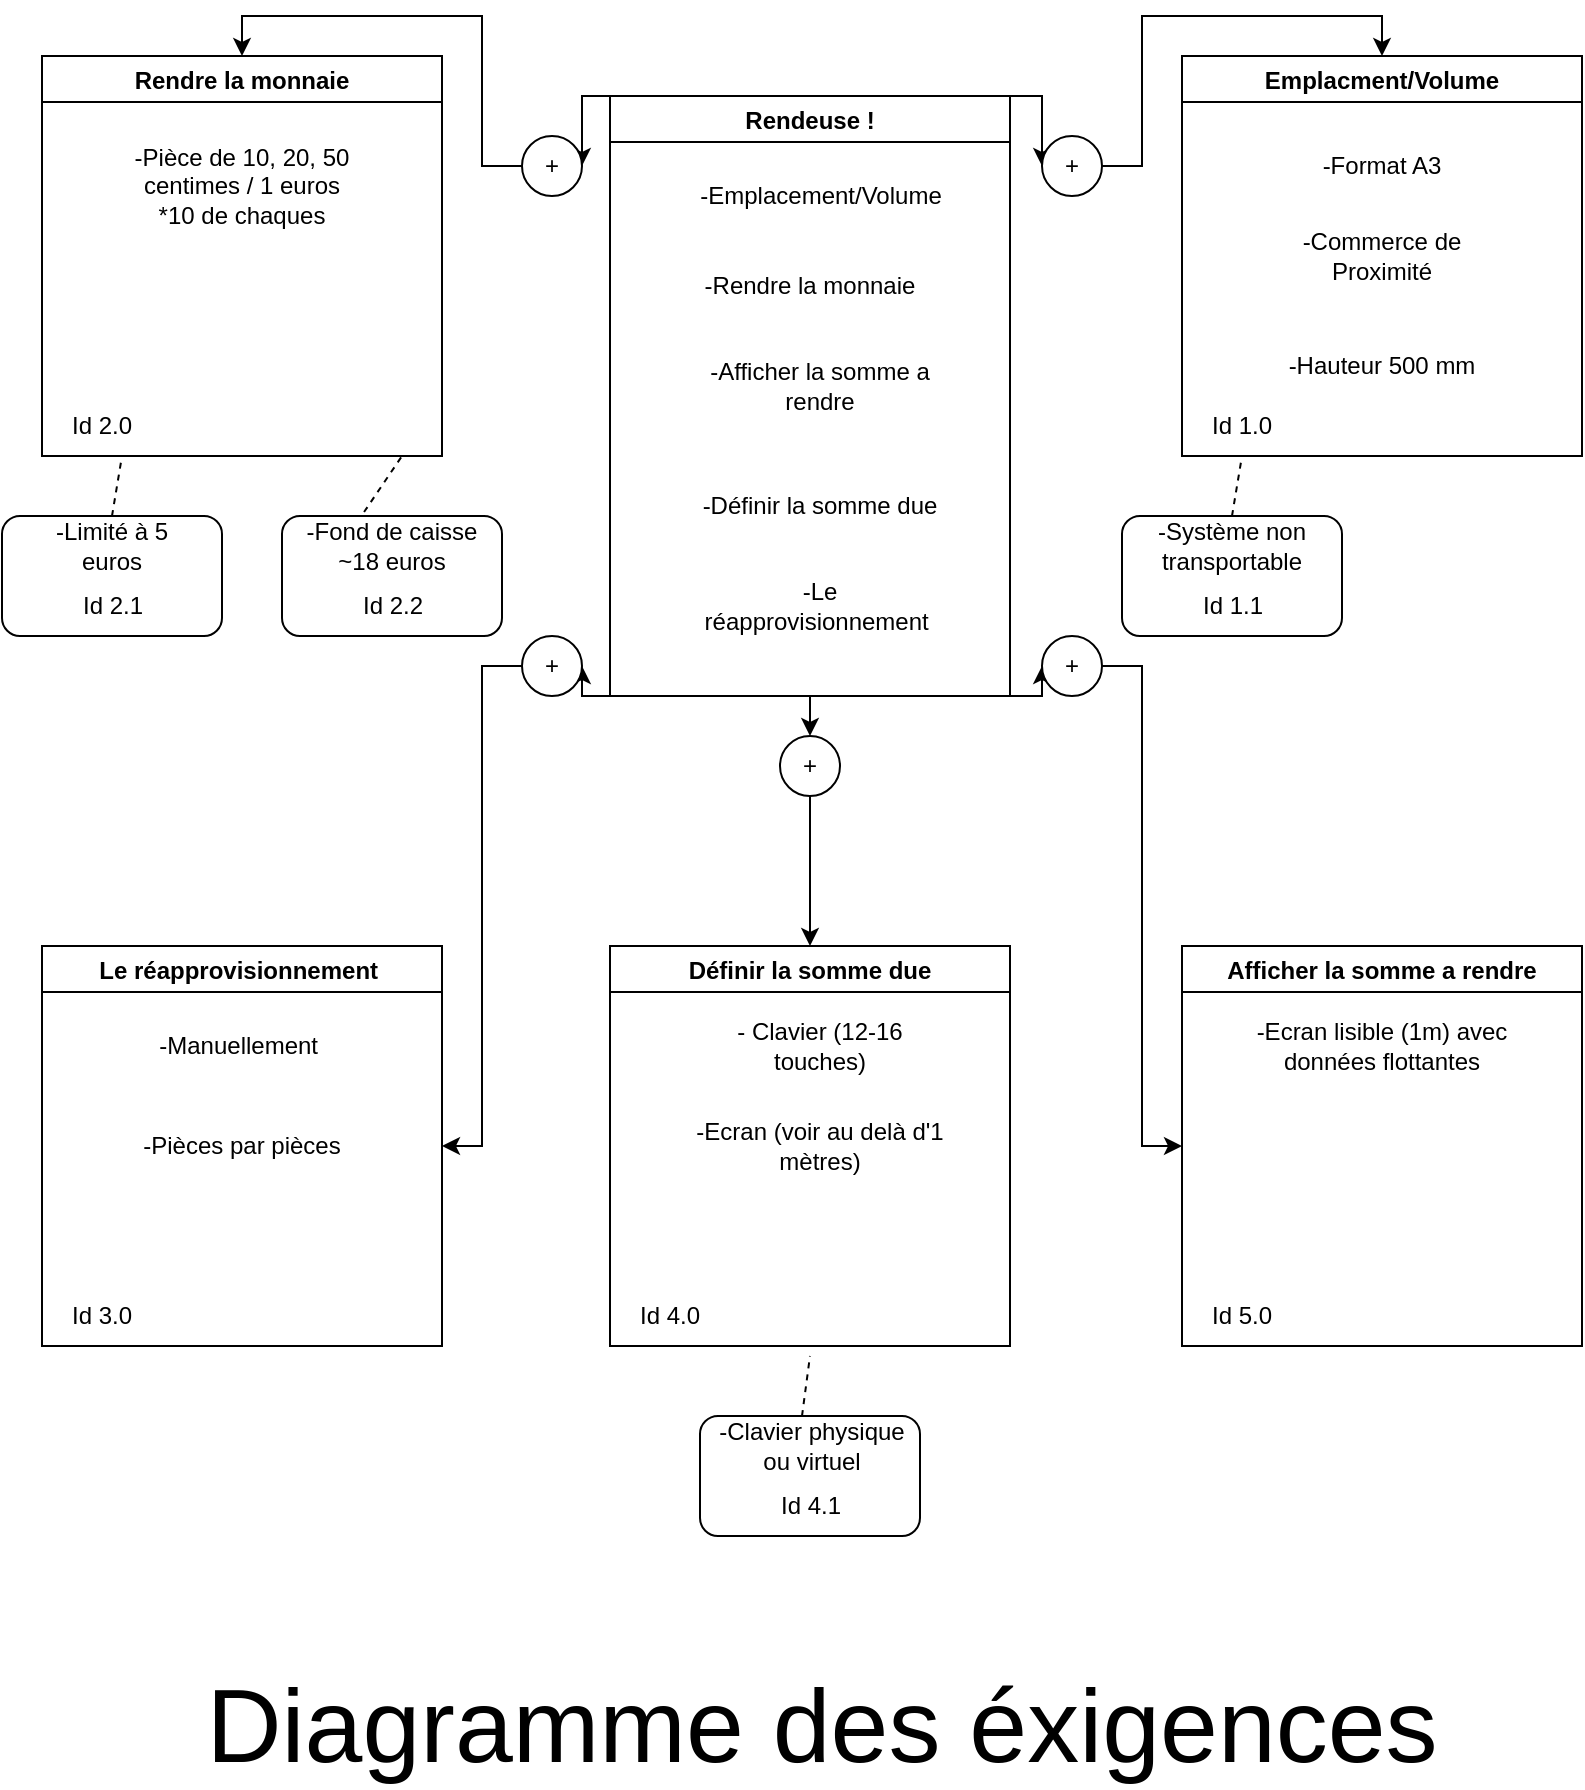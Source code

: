 <mxfile type="device" version="17.1.3"><diagram id="br8A4HK2vubnNP1FzUGx" name="Page-1"><mxGraphModel grid="1" dx="1422" dy="792" gridSize="10" guides="1" tooltips="1" connect="1" arrows="1" fold="1" page="1" pageScale="1" pageWidth="827" pageHeight="1169" math="0" shadow="0"><root><mxCell id="0"/><mxCell id="1" parent="0"/><mxCell id="VzzhEkG16A80g8qsJ3Y0-11" target="VzzhEkG16A80g8qsJ3Y0-10" parent="1" edge="1" style="edgeStyle=orthogonalEdgeStyle;rounded=0;orthogonalLoop=1;jettySize=auto;html=1;exitX=1;exitY=0;exitDx=0;exitDy=0;entryX=0;entryY=0.5;entryDx=0;entryDy=0;" source="VzzhEkG16A80g8qsJ3Y0-4"><mxGeometry as="geometry" relative="1"/></mxCell><mxCell id="VzzhEkG16A80g8qsJ3Y0-16" target="VzzhEkG16A80g8qsJ3Y0-13" parent="1" edge="1" style="edgeStyle=orthogonalEdgeStyle;rounded=0;orthogonalLoop=1;jettySize=auto;html=1;exitX=0;exitY=0;exitDx=0;exitDy=0;entryX=1;entryY=0.5;entryDx=0;entryDy=0;" source="VzzhEkG16A80g8qsJ3Y0-4"><mxGeometry as="geometry" relative="1"/></mxCell><mxCell id="VzzhEkG16A80g8qsJ3Y0-17" target="VzzhEkG16A80g8qsJ3Y0-14" parent="1" edge="1" style="edgeStyle=orthogonalEdgeStyle;rounded=0;orthogonalLoop=1;jettySize=auto;html=1;exitX=0;exitY=1;exitDx=0;exitDy=0;entryX=1;entryY=0.5;entryDx=0;entryDy=0;" source="VzzhEkG16A80g8qsJ3Y0-4"><mxGeometry as="geometry" relative="1"/></mxCell><mxCell id="VzzhEkG16A80g8qsJ3Y0-18" target="VzzhEkG16A80g8qsJ3Y0-12" parent="1" edge="1" style="edgeStyle=orthogonalEdgeStyle;rounded=0;orthogonalLoop=1;jettySize=auto;html=1;exitX=1;exitY=1;exitDx=0;exitDy=0;entryX=0;entryY=0.5;entryDx=0;entryDy=0;" source="VzzhEkG16A80g8qsJ3Y0-4"><mxGeometry as="geometry" relative="1"/></mxCell><mxCell id="VzzhEkG16A80g8qsJ3Y0-19" target="VzzhEkG16A80g8qsJ3Y0-15" parent="1" edge="1" style="edgeStyle=orthogonalEdgeStyle;rounded=0;orthogonalLoop=1;jettySize=auto;html=1;exitX=0.5;exitY=1;exitDx=0;exitDy=0;entryX=0.5;entryY=0;entryDx=0;entryDy=0;" source="VzzhEkG16A80g8qsJ3Y0-4"><mxGeometry as="geometry" relative="1"/></mxCell><mxCell id="VzzhEkG16A80g8qsJ3Y0-4" value="Rendeuse !" parent="1" style="swimlane;" vertex="1"><mxGeometry width="200" height="300" as="geometry" x="314" y="60"/></mxCell><mxCell id="VzzhEkG16A80g8qsJ3Y0-5" value="-Emplacement/Volume" parent="VzzhEkG16A80g8qsJ3Y0-4" style="text;html=1;align=center;verticalAlign=middle;resizable=0;points=[];autosize=1;strokeColor=none;fillColor=none;" vertex="1"><mxGeometry width="140" height="20" as="geometry" x="35" y="40"/></mxCell><mxCell id="VzzhEkG16A80g8qsJ3Y0-6" value="-Rendre la monnaie" parent="VzzhEkG16A80g8qsJ3Y0-4" style="text;html=1;strokeColor=none;fillColor=none;align=center;verticalAlign=middle;whiteSpace=wrap;rounded=0;" vertex="1"><mxGeometry width="130" height="30" as="geometry" x="35" y="80"/></mxCell><mxCell id="VzzhEkG16A80g8qsJ3Y0-7" value="-Afficher la somme a rendre" parent="VzzhEkG16A80g8qsJ3Y0-4" style="text;html=1;strokeColor=none;fillColor=none;align=center;verticalAlign=middle;whiteSpace=wrap;rounded=0;" vertex="1"><mxGeometry width="130" height="30" as="geometry" x="40" y="130"/></mxCell><mxCell id="VzzhEkG16A80g8qsJ3Y0-8" value="-Définir la somme due " parent="VzzhEkG16A80g8qsJ3Y0-4" style="text;html=1;strokeColor=none;fillColor=none;align=center;verticalAlign=middle;whiteSpace=wrap;rounded=0;" vertex="1"><mxGeometry width="130" height="30" as="geometry" x="40" y="190"/></mxCell><mxCell id="VzzhEkG16A80g8qsJ3Y0-9" value="-Le réapprovisionnement&amp;nbsp;" parent="VzzhEkG16A80g8qsJ3Y0-4" style="text;html=1;strokeColor=none;fillColor=none;align=center;verticalAlign=middle;whiteSpace=wrap;rounded=0;" vertex="1"><mxGeometry width="130" height="30" as="geometry" x="40" y="240"/></mxCell><mxCell id="VzzhEkG16A80g8qsJ3Y0-25" target="VzzhEkG16A80g8qsJ3Y0-20" parent="1" edge="1" style="edgeStyle=orthogonalEdgeStyle;rounded=0;orthogonalLoop=1;jettySize=auto;html=1;exitX=1;exitY=0.5;exitDx=0;exitDy=0;entryX=0.5;entryY=0;entryDx=0;entryDy=0;" source="VzzhEkG16A80g8qsJ3Y0-10"><mxGeometry as="geometry" relative="1"/></mxCell><mxCell id="VzzhEkG16A80g8qsJ3Y0-10" value="+" parent="1" style="ellipse;whiteSpace=wrap;html=1;aspect=fixed;" vertex="1"><mxGeometry width="30" height="30" as="geometry" x="530" y="80"/></mxCell><mxCell id="VzzhEkG16A80g8qsJ3Y0-29" target="VzzhEkG16A80g8qsJ3Y0-24" parent="1" edge="1" style="edgeStyle=orthogonalEdgeStyle;rounded=0;orthogonalLoop=1;jettySize=auto;html=1;exitX=1;exitY=0.5;exitDx=0;exitDy=0;entryX=0;entryY=0.5;entryDx=0;entryDy=0;" source="VzzhEkG16A80g8qsJ3Y0-12"><mxGeometry as="geometry" relative="1"/></mxCell><mxCell id="VzzhEkG16A80g8qsJ3Y0-12" value="+" parent="1" style="ellipse;whiteSpace=wrap;html=1;aspect=fixed;" vertex="1"><mxGeometry width="30" height="30" as="geometry" x="530" y="330"/></mxCell><mxCell id="VzzhEkG16A80g8qsJ3Y0-26" target="VzzhEkG16A80g8qsJ3Y0-21" parent="1" edge="1" style="edgeStyle=orthogonalEdgeStyle;rounded=0;orthogonalLoop=1;jettySize=auto;html=1;exitX=0;exitY=0.5;exitDx=0;exitDy=0;entryX=0.5;entryY=0;entryDx=0;entryDy=0;" source="VzzhEkG16A80g8qsJ3Y0-13"><mxGeometry as="geometry" relative="1"/></mxCell><mxCell id="VzzhEkG16A80g8qsJ3Y0-13" value="+" parent="1" style="ellipse;whiteSpace=wrap;html=1;aspect=fixed;" vertex="1"><mxGeometry width="30" height="30" as="geometry" x="270" y="80"/></mxCell><mxCell id="VzzhEkG16A80g8qsJ3Y0-31" target="VzzhEkG16A80g8qsJ3Y0-22" parent="1" edge="1" style="edgeStyle=orthogonalEdgeStyle;rounded=0;orthogonalLoop=1;jettySize=auto;html=1;exitX=0;exitY=0.5;exitDx=0;exitDy=0;entryX=1;entryY=0.5;entryDx=0;entryDy=0;" source="VzzhEkG16A80g8qsJ3Y0-14"><mxGeometry as="geometry" relative="1"><Array as="points"><mxPoint x="250" y="345"/><mxPoint x="250" y="585"/></Array></mxGeometry></mxCell><mxCell id="VzzhEkG16A80g8qsJ3Y0-14" value="+" parent="1" style="ellipse;whiteSpace=wrap;html=1;aspect=fixed;" vertex="1"><mxGeometry width="30" height="30" as="geometry" x="270" y="330"/></mxCell><mxCell id="VzzhEkG16A80g8qsJ3Y0-27" target="VzzhEkG16A80g8qsJ3Y0-23" parent="1" edge="1" style="edgeStyle=orthogonalEdgeStyle;rounded=0;orthogonalLoop=1;jettySize=auto;html=1;exitX=0.5;exitY=1;exitDx=0;exitDy=0;entryX=0.5;entryY=0;entryDx=0;entryDy=0;" source="VzzhEkG16A80g8qsJ3Y0-15"><mxGeometry as="geometry" relative="1"/></mxCell><mxCell id="VzzhEkG16A80g8qsJ3Y0-15" value="+" parent="1" style="ellipse;whiteSpace=wrap;html=1;aspect=fixed;" vertex="1"><mxGeometry width="30" height="30" as="geometry" x="399" y="380"/></mxCell><mxCell id="VzzhEkG16A80g8qsJ3Y0-20" value="Emplacment/Volume" parent="1" style="swimlane;" vertex="1"><mxGeometry width="200" height="200" as="geometry" x="600" y="40"/></mxCell><mxCell id="VzzhEkG16A80g8qsJ3Y0-42" value="Id 1.0" parent="VzzhEkG16A80g8qsJ3Y0-20" style="text;html=1;strokeColor=none;fillColor=none;align=center;verticalAlign=middle;whiteSpace=wrap;rounded=0;" vertex="1"><mxGeometry width="60" height="30" as="geometry" y="170"/></mxCell><mxCell id="VzzhEkG16A80g8qsJ3Y0-60" value="-Format A3" parent="VzzhEkG16A80g8qsJ3Y0-20" style="text;html=1;strokeColor=none;fillColor=none;align=center;verticalAlign=middle;whiteSpace=wrap;rounded=0;fontSize=12;" vertex="1"><mxGeometry width="140" height="30" as="geometry" x="30" y="40"/></mxCell><mxCell id="VzzhEkG16A80g8qsJ3Y0-61" value="-Commerce de Proximité" parent="VzzhEkG16A80g8qsJ3Y0-20" style="text;html=1;strokeColor=none;fillColor=none;align=center;verticalAlign=middle;whiteSpace=wrap;rounded=0;fontSize=12;" vertex="1"><mxGeometry width="100" height="45" as="geometry" x="50" y="77.5"/></mxCell><mxCell id="VzzhEkG16A80g8qsJ3Y0-63" value="-Hauteur 500 mm" parent="VzzhEkG16A80g8qsJ3Y0-20" style="text;html=1;strokeColor=none;fillColor=none;align=center;verticalAlign=middle;whiteSpace=wrap;rounded=0;fontSize=12;" vertex="1"><mxGeometry width="140" height="30" as="geometry" x="30" y="140"/></mxCell><mxCell id="VzzhEkG16A80g8qsJ3Y0-21" value="Rendre la monnaie" parent="1" style="swimlane;startSize=23;" vertex="1"><mxGeometry width="200" height="200" as="geometry" x="30" y="40"/></mxCell><mxCell id="VzzhEkG16A80g8qsJ3Y0-58" value="-Pièce de 10, 20, 50 centimes / 1 euros&lt;br&gt;*10 de chaques" parent="VzzhEkG16A80g8qsJ3Y0-21" style="text;html=1;strokeColor=none;fillColor=none;align=center;verticalAlign=middle;whiteSpace=wrap;rounded=0;fontSize=12;" vertex="1"><mxGeometry width="140" height="30" as="geometry" x="30" y="50"/></mxCell><mxCell id="VzzhEkG16A80g8qsJ3Y0-22" value="Le réapprovisionnement " parent="1" style="swimlane;" vertex="1"><mxGeometry width="200" height="200" as="geometry" x="30" y="485"/></mxCell><mxCell id="VzzhEkG16A80g8qsJ3Y0-52" value="-Manuellement&amp;nbsp;" parent="VzzhEkG16A80g8qsJ3Y0-22" style="text;html=1;strokeColor=none;fillColor=none;align=center;verticalAlign=middle;whiteSpace=wrap;rounded=0;fontSize=12;" vertex="1"><mxGeometry width="120" height="30" as="geometry" x="40" y="35"/></mxCell><mxCell id="VzzhEkG16A80g8qsJ3Y0-53" value="-Pièces par pièces" parent="VzzhEkG16A80g8qsJ3Y0-22" style="text;html=1;strokeColor=none;fillColor=none;align=center;verticalAlign=middle;whiteSpace=wrap;rounded=0;fontSize=12;" vertex="1"><mxGeometry width="120" height="30" as="geometry" x="40" y="85"/></mxCell><mxCell id="VzzhEkG16A80g8qsJ3Y0-23" value="Définir la somme due" parent="1" style="swimlane;" vertex="1"><mxGeometry width="200" height="200" as="geometry" x="314" y="485"/></mxCell><mxCell id="VzzhEkG16A80g8qsJ3Y0-54" value="- Clavier (12-16 touches)" parent="VzzhEkG16A80g8qsJ3Y0-23" style="text;html=1;strokeColor=none;fillColor=none;align=center;verticalAlign=middle;whiteSpace=wrap;rounded=0;fontSize=12;" vertex="1"><mxGeometry width="130" height="30" as="geometry" x="40" y="35"/></mxCell><mxCell id="VzzhEkG16A80g8qsJ3Y0-55" value="-Ecran (voir au delà d'1 mètres)" parent="VzzhEkG16A80g8qsJ3Y0-23" style="text;html=1;strokeColor=none;fillColor=none;align=center;verticalAlign=middle;whiteSpace=wrap;rounded=0;fontSize=12;" vertex="1"><mxGeometry width="130" height="30" as="geometry" x="40" y="85"/></mxCell><mxCell id="VzzhEkG16A80g8qsJ3Y0-24" value="Afficher la somme a rendre" parent="1" style="swimlane;" vertex="1"><mxGeometry width="200" height="200" as="geometry" x="600" y="485"/></mxCell><mxCell id="VzzhEkG16A80g8qsJ3Y0-45" value="Id 5.0" parent="VzzhEkG16A80g8qsJ3Y0-24" style="text;html=1;strokeColor=none;fillColor=none;align=center;verticalAlign=middle;whiteSpace=wrap;rounded=0;" vertex="1"><mxGeometry width="60" height="30" as="geometry" y="170"/></mxCell><mxCell id="VzzhEkG16A80g8qsJ3Y0-57" value="-Ecran lisible (1m) avec données flottantes" parent="VzzhEkG16A80g8qsJ3Y0-24" style="text;html=1;strokeColor=none;fillColor=none;align=center;verticalAlign=middle;whiteSpace=wrap;rounded=0;fontSize=12;" vertex="1"><mxGeometry width="140" height="30" as="geometry" x="30" y="35"/></mxCell><mxCell id="VzzhEkG16A80g8qsJ3Y0-32" value="" parent="1" style="rounded=1;whiteSpace=wrap;html=1;" vertex="1"><mxGeometry width="110" height="60" as="geometry" x="570" y="270"/></mxCell><mxCell id="VzzhEkG16A80g8qsJ3Y0-34" value="" parent="1" edge="1" style="endArrow=none;dashed=1;html=1;rounded=0;exitX=0.5;exitY=0;exitDx=0;exitDy=0;" source="VzzhEkG16A80g8qsJ3Y0-32"><mxGeometry width="50" height="50" as="geometry" relative="1"><mxPoint as="sourcePoint" x="720" y="340"/><mxPoint as="targetPoint" x="630" y="240"/><Array as="points"><mxPoint x="630" y="240"/></Array></mxGeometry></mxCell><mxCell id="VzzhEkG16A80g8qsJ3Y0-35" value="" parent="1" style="rounded=1;whiteSpace=wrap;html=1;" vertex="1"><mxGeometry width="110" height="60" as="geometry" x="10" y="270"/></mxCell><mxCell id="VzzhEkG16A80g8qsJ3Y0-36" value="" parent="1" style="rounded=1;whiteSpace=wrap;html=1;" vertex="1"><mxGeometry width="110" height="60" as="geometry" x="150" y="270"/></mxCell><mxCell id="VzzhEkG16A80g8qsJ3Y0-37" value="" parent="1" style="rounded=1;whiteSpace=wrap;html=1;" vertex="1"><mxGeometry width="110" height="60" as="geometry" x="359" y="720"/></mxCell><mxCell id="VzzhEkG16A80g8qsJ3Y0-38" value="" parent="1" edge="1" style="endArrow=none;dashed=1;html=1;rounded=0;exitX=0.5;exitY=0;exitDx=0;exitDy=0;" source="VzzhEkG16A80g8qsJ3Y0-35"><mxGeometry width="50" height="50" as="geometry" relative="1"><mxPoint as="sourcePoint" x="150" y="400"/><mxPoint as="targetPoint" x="70" y="240"/><Array as="points"/></mxGeometry></mxCell><mxCell id="VzzhEkG16A80g8qsJ3Y0-39" value="" parent="1" edge="1" style="endArrow=none;dashed=1;html=1;rounded=0;exitX=0.373;exitY=-0.033;exitDx=0;exitDy=0;exitPerimeter=0;" source="VzzhEkG16A80g8qsJ3Y0-36"><mxGeometry width="50" height="50" as="geometry" relative="1"><mxPoint as="sourcePoint" x="140" y="400"/><mxPoint as="targetPoint" x="210" y="240"/><Array as="points"><mxPoint x="210" y="240"/></Array></mxGeometry></mxCell><mxCell id="VzzhEkG16A80g8qsJ3Y0-40" value="" parent="1" edge="1" style="endArrow=none;dashed=1;html=1;rounded=0;"><mxGeometry width="50" height="50" as="geometry" relative="1"><mxPoint as="sourcePoint" x="410" y="720"/><mxPoint as="targetPoint" x="414" y="690"/><Array as="points"><mxPoint x="410" y="720"/><mxPoint x="414" y="690"/></Array></mxGeometry></mxCell><mxCell id="VzzhEkG16A80g8qsJ3Y0-41" value="Id 2.0" parent="1" style="text;html=1;strokeColor=none;fillColor=none;align=center;verticalAlign=middle;whiteSpace=wrap;rounded=0;" vertex="1"><mxGeometry width="60" height="30" as="geometry" x="30" y="210"/></mxCell><mxCell id="VzzhEkG16A80g8qsJ3Y0-43" value="Id 3.0" parent="1" style="text;html=1;strokeColor=none;fillColor=none;align=center;verticalAlign=middle;whiteSpace=wrap;rounded=0;" vertex="1"><mxGeometry width="60" height="30" as="geometry" x="30" y="655"/></mxCell><mxCell id="VzzhEkG16A80g8qsJ3Y0-44" value="Id 4.0" parent="1" style="text;html=1;strokeColor=none;fillColor=none;align=center;verticalAlign=middle;whiteSpace=wrap;rounded=0;" vertex="1"><mxGeometry width="60" height="30" as="geometry" x="314" y="655"/></mxCell><mxCell id="VzzhEkG16A80g8qsJ3Y0-46" value="Id 2.1" parent="1" style="text;html=1;strokeColor=none;fillColor=none;align=center;verticalAlign=middle;whiteSpace=wrap;rounded=0;" vertex="1"><mxGeometry width="35" height="30" as="geometry" x="47.5" y="300"/></mxCell><mxCell id="VzzhEkG16A80g8qsJ3Y0-47" value="Id 2.2" parent="1" style="text;html=1;strokeColor=none;fillColor=none;align=center;verticalAlign=middle;whiteSpace=wrap;rounded=0;" vertex="1"><mxGeometry width="35" height="30" as="geometry" x="187.5" y="300"/></mxCell><mxCell id="VzzhEkG16A80g8qsJ3Y0-48" value="Id 1.1" parent="1" style="text;html=1;strokeColor=none;fillColor=none;align=center;verticalAlign=middle;whiteSpace=wrap;rounded=0;" vertex="1"><mxGeometry width="35" height="30" as="geometry" x="607.5" y="300"/></mxCell><mxCell id="VzzhEkG16A80g8qsJ3Y0-49" value="Id 4.1" parent="1" style="text;html=1;strokeColor=none;fillColor=none;align=center;verticalAlign=middle;whiteSpace=wrap;rounded=0;" vertex="1"><mxGeometry width="35" height="30" as="geometry" x="396.5" y="750"/></mxCell><mxCell id="VzzhEkG16A80g8qsJ3Y0-50" value="&lt;font style=&quot;font-size: 52px&quot;&gt;Diagramme des éxigences&lt;/font&gt;" parent="1" style="text;html=1;strokeColor=none;fillColor=none;align=center;verticalAlign=middle;whiteSpace=wrap;rounded=0;" vertex="1"><mxGeometry width="760" height="30" as="geometry" x="40" y="860"/></mxCell><mxCell id="VzzhEkG16A80g8qsJ3Y0-56" value="-Clavier physique ou virtuel" parent="1" style="text;html=1;strokeColor=none;fillColor=none;align=center;verticalAlign=middle;whiteSpace=wrap;rounded=0;fontSize=12;" vertex="1"><mxGeometry width="110" height="30" as="geometry" x="360" y="720"/></mxCell><mxCell id="VzzhEkG16A80g8qsJ3Y0-59" value="-Limité à 5 euros" parent="1" style="text;html=1;strokeColor=none;fillColor=none;align=center;verticalAlign=middle;whiteSpace=wrap;rounded=0;fontSize=12;" vertex="1"><mxGeometry width="90" height="30" as="geometry" x="20" y="270"/></mxCell><mxCell id="VzzhEkG16A80g8qsJ3Y0-64" value="-Système non transportable" parent="1" style="text;html=1;strokeColor=none;fillColor=none;align=center;verticalAlign=middle;whiteSpace=wrap;rounded=0;fontSize=12;" vertex="1"><mxGeometry width="90" height="30" as="geometry" x="580" y="270"/></mxCell><mxCell id="VzzhEkG16A80g8qsJ3Y0-65" value="-Fond de caisse ~18 euros" parent="1" style="text;html=1;strokeColor=none;fillColor=none;align=center;verticalAlign=middle;whiteSpace=wrap;rounded=0;fontSize=12;" vertex="1"><mxGeometry width="90" height="30" as="geometry" x="160" y="270"/></mxCell></root></mxGraphModel></diagram></mxfile>